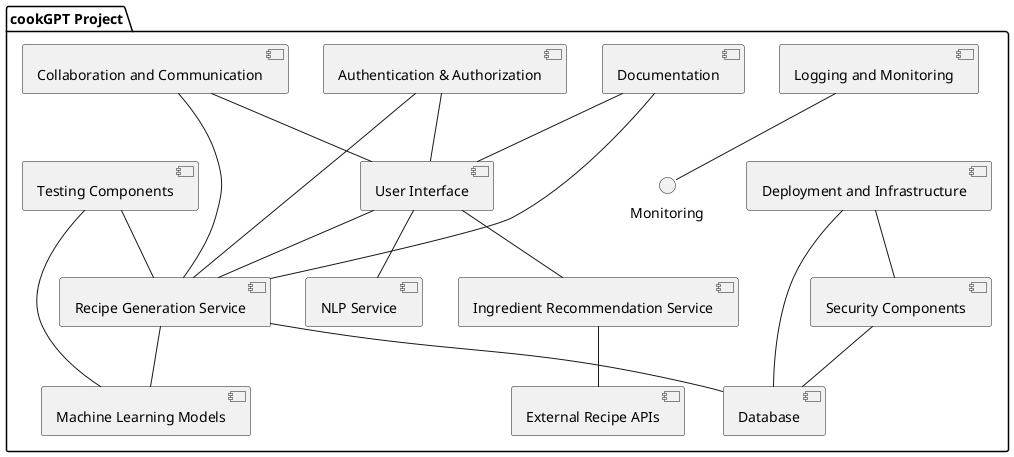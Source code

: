 @startuml
!define ICONURL https://raw.githubusercontent.com/rabelenda/cicon-plantuml-icons/v2.3
!define ICONPATH cicon/ico
!define ICONPNG ${ICONPATH}/png
!define ICONIMG(icon) <img: ${ICONPNG}/${icon}.png >

!define RECTANGLE class

!define AWSIMG(aws) <img: ${ICONPNG}/aws/${aws}.png >

package "cookGPT Project" {
    [User Interface] as UI
    [NLP Service] as NLP
    [Recipe Generation Service] as RecipeService
    [Ingredient Recommendation Service] as IngredientService
    [Database] as Database
    [External Recipe APIs] as ExternalAPI
    [Machine Learning Models] as MLModels
    [Authentication & Authorization] as Auth
    [Logging and Monitoring] as Logging
    [Deployment and Infrastructure] as Deployment
    [Security Components] as Security
    [Testing Components] as Testing
    [Documentation] as Docs
    [Collaboration and Communication] as Collaboration

    UI -- NLP
    UI -- RecipeService
    UI -- IngredientService
    IngredientService -- ExternalAPI
    RecipeService -- Database
    RecipeService -- MLModels
    Auth -- UI
    Auth -- RecipeService
    Logging -- Monitoring
    Deployment -- Database
    Deployment -- Security
    Security -- Database
    Testing -- RecipeService
    Testing -- MLModels
    Docs -- UI
    Docs -- RecipeService
    Collaboration -- UI
    Collaboration -- RecipeService
}

@enduml
